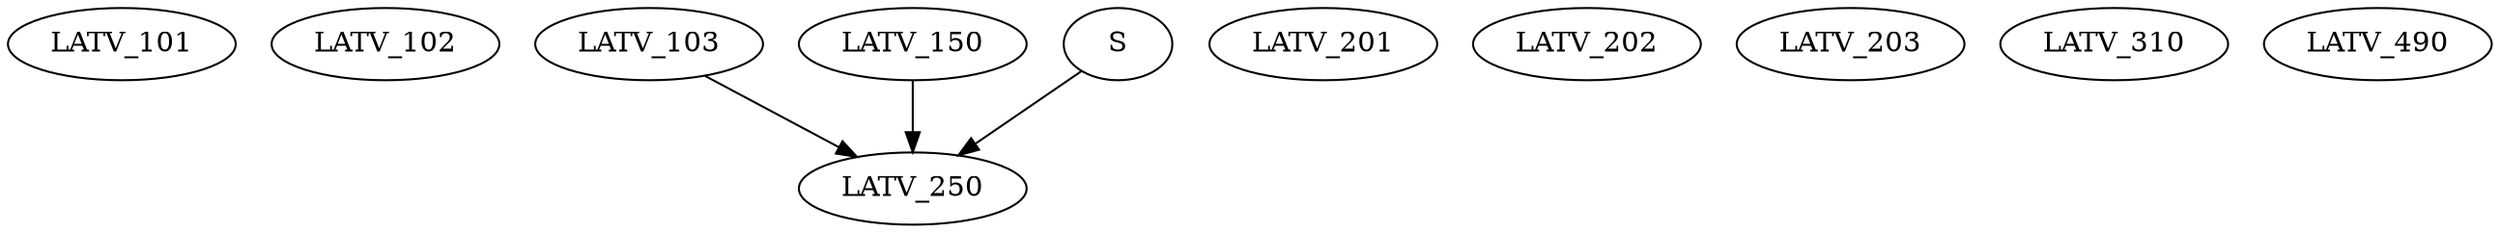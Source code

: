 digraph G {
    LATV_101;
    LATV_102;
    LATV_103;
    LATV_150;
    LATV_201;
    LATV_202;
    LATV_203;
    edge [color=black];
    LATV_103 -> LATV_250;
    LATV_150 -> LATV_250;
    S -> LATV_250;
    LATV_310;
    LATV_490;
}

